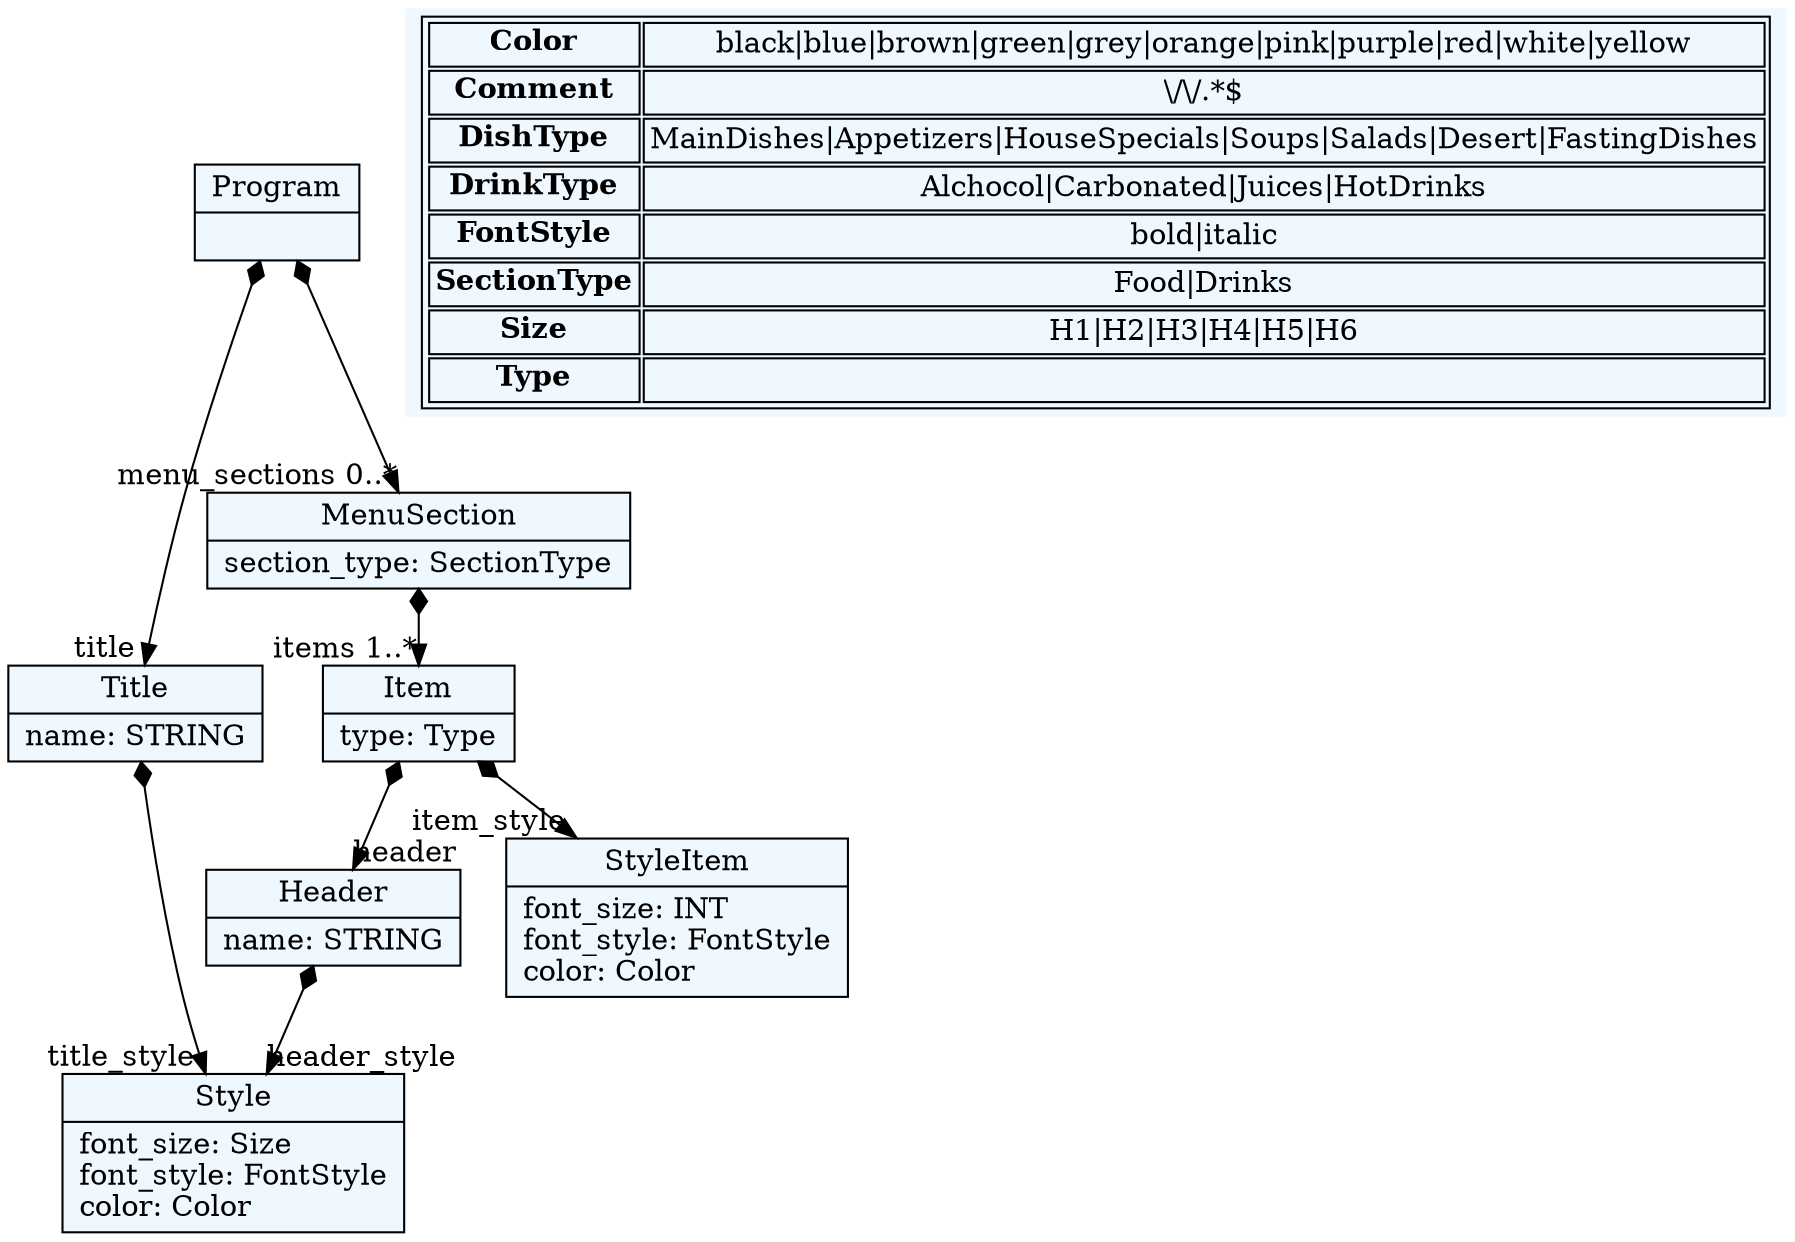 
    digraph textX {
    fontname = "Bitstream Vera Sans"
    fontsize = 8
    node[
        shape=record,
        style=filled,
        fillcolor=aliceblue
    ]
    nodesep = 0.3
    edge[dir=black,arrowtail=empty]


2269579908896[ label="{Program|}"]

2269579915504[ label="{Title|name: STRING\l}"]

2269579895680[ label="{MenuSection|section_type: SectionType\l}"]

2269579930608[ label="{Item|type: Type\l}"]

2269579907008[ label="{Header|name: STRING\l}"]

2269579936272[ label="{Style|font_size: Size\lfont_style: FontStyle\lcolor: Color\l}"]

2269579942880[ label="{StyleItem|font_size: INT\lfont_style: FontStyle\lcolor: Color\l}"]



2269579908896 -> 2269579915504[arrowtail=diamond, dir=both, headlabel="title "]
2269579908896 -> 2269579895680[arrowtail=diamond, dir=both, headlabel="menu_sections 0..*"]
2269579915504 -> 2269579936272[arrowtail=diamond, dir=both, headlabel="title_style "]
2269579895680 -> 2269579930608[arrowtail=diamond, dir=both, headlabel="items 1..*"]
2269579930608 -> 2269579907008[arrowtail=diamond, dir=both, headlabel="header "]
2269579930608 -> 2269579942880[arrowtail=diamond, dir=both, headlabel="item_style "]
2269579907008 -> 2269579936272[arrowtail=diamond, dir=both, headlabel="header_style "]
match_rules [ shape=plaintext, label=< <table>
	<tr>
		<td><b>Color</b></td><td>black|blue|brown|green|grey|orange|pink|purple|red|white|yellow</td>
	</tr>
	<tr>
		<td><b>Comment</b></td><td>\/\/.*$</td>
	</tr>
	<tr>
		<td><b>DishType</b></td><td>MainDishes|Appetizers|HouseSpecials|Soups|Salads|Desert|FastingDishes</td>
	</tr>
	<tr>
		<td><b>DrinkType</b></td><td>Alchocol|Carbonated|Juices|HotDrinks</td>
	</tr>
	<tr>
		<td><b>FontStyle</b></td><td>bold|italic</td>
	</tr>
	<tr>
		<td><b>SectionType</b></td><td>Food|Drinks</td>
	</tr>
	<tr>
		<td><b>Size</b></td><td>H1|H2|H3|H4|H5|H6</td>
	</tr>
	<tr>
		<td><b>Type</b></td><td></td>
	</tr>
</table> >]


}
